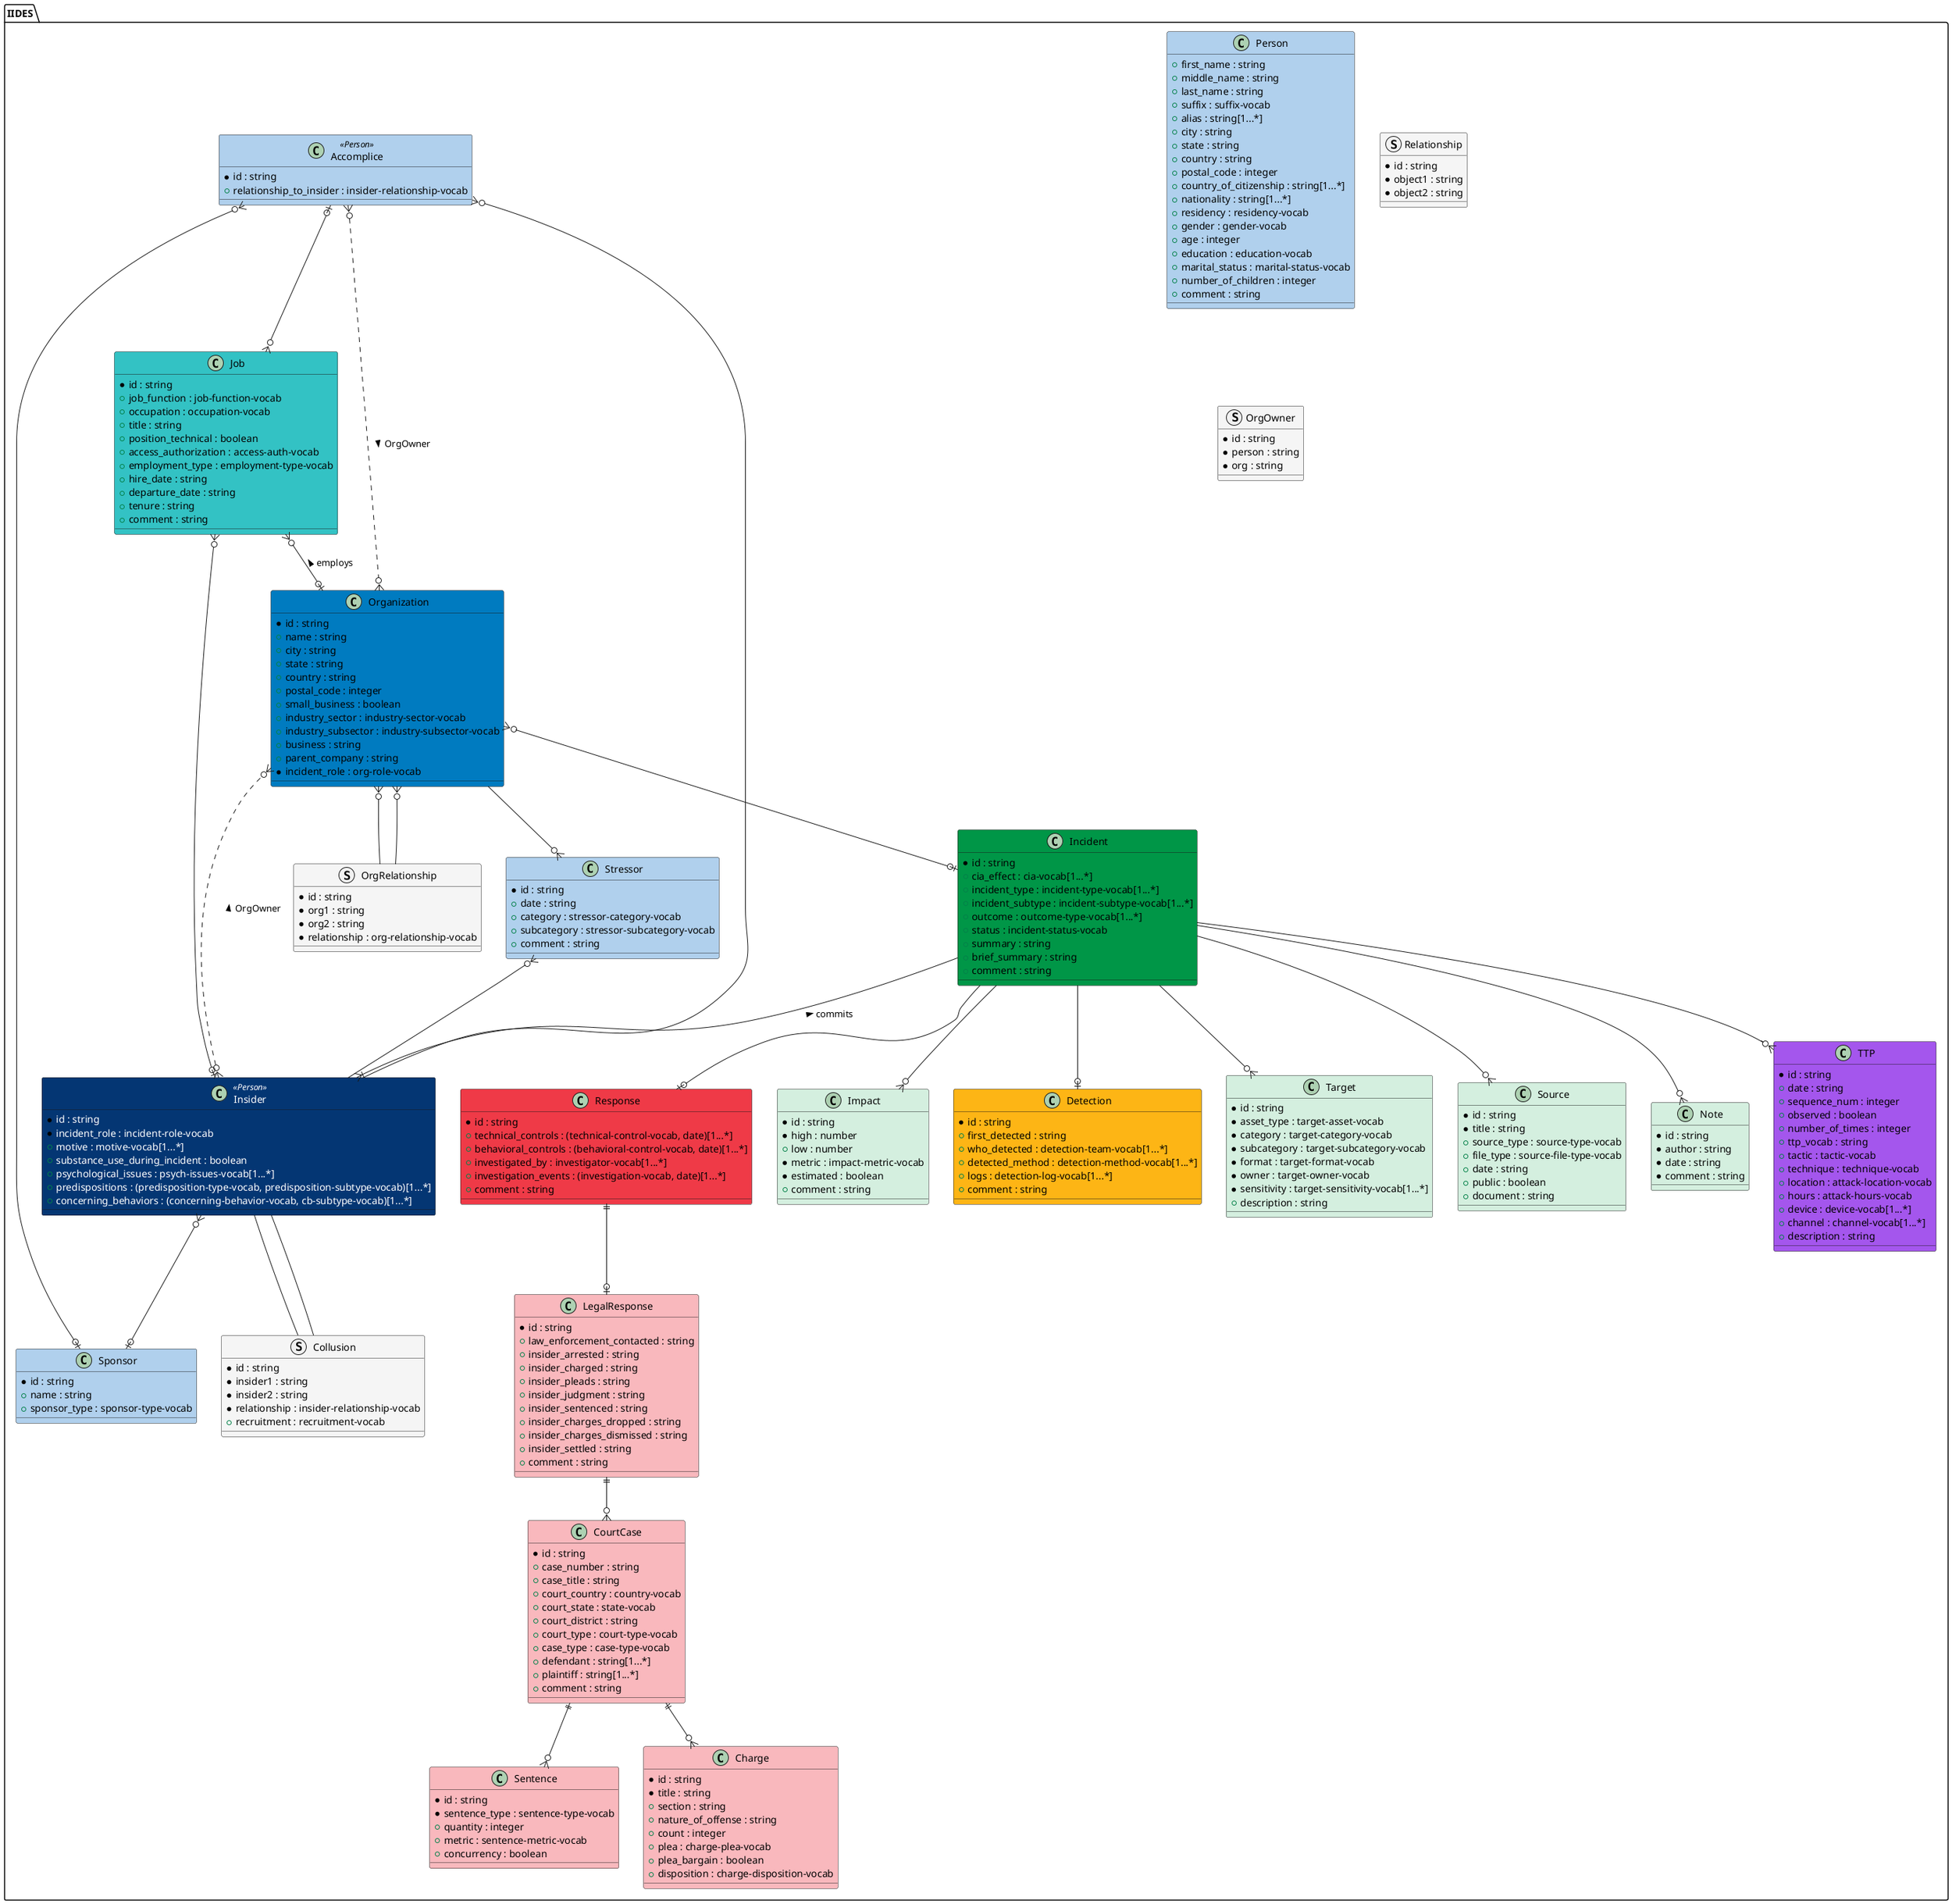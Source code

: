 @startuml IIDES
package "IIDES" #fff {


class Sponsor #b0d0ed {
	* id : string 
	+ name : string 
	+ sponsor_type : sponsor-type-vocab 
}
class Stressor #b0d0ed {
	* id : string 
	+ date : string 
	+ category : stressor-category-vocab 
	+ subcategory : stressor-subcategory-vocab 
	+ comment : string 
}
class Accomplice <<Person>> #b0d0ed {
	* id : string 
	+ relationship_to_insider : insider-relationship-vocab 
}
class Target #D4EFDF {
	* id : string 
	* asset_type : target-asset-vocab 
	* category : target-category-vocab 
	* subcategory : target-subcategory-vocab 
	* format : target-format-vocab 
	* owner : target-owner-vocab 
	* sensitivity : target-sensitivity-vocab[1...*] 
	+ description : string 
}
class Incident #009647 {
	* id : string 
	+ cia_effect : cia-vocab[1...*] 
	+ incident_type : incident-type-vocab[1...*] 
	+ incident_subtype : incident-subtype-vocab[1...*] 
	+ outcome : outcome-type-vocab[1...*] 
	+ status : incident-status-vocab 
	+ summary : string 
	+ brief_summary : string 
	+ comment : string 
}
class Source #D4EFDF {
	* id : string 
	* title : string 
	+ source_type : source-type-vocab 
	+ file_type : source-file-type-vocab 
	+ date : string 
	+ public : boolean 
	+ document : string 
}
class LegalResponse #f9b8bd {
	* id : string 
	+ law_enforcement_contacted : string 
	+ insider_arrested : string 
	+ insider_charged : string 
	+ insider_pleads : string 
	+ insider_judgment : string 
	+ insider_sentenced : string 
	+ insider_charges_dropped : string 
	+ insider_charges_dismissed : string 
	+ insider_settled : string 
	+ comment : string 
}
class Person #b0d0ed {
	+ first_name : string 
	+ middle_name : string 
	+ last_name : string 
	+ suffix : suffix-vocab 
	+ alias : string[1...*] 
	+ city : string 
	+ state : string 
	+ country : string 
	+ postal_code : integer 
	+ country_of_citizenship : string[1...*] 
	+ nationality : string[1...*] 
	+ residency : residency-vocab 
	+ gender : gender-vocab 
	+ age : integer 
	+ education : education-vocab 
	+ marital_status : marital-status-vocab 
	+ number_of_children : integer 
	+ comment : string 
}
class Note #D4EFDF {
	* id : string 
	* author : string 
	* date : string 
	* comment : string 
}
class Sentence #f9b8bd {
	* id : string 
	* sentence_type : sentence-type-vocab 
	+ quantity : integer 
	+ metric : sentence-metric-vocab 
	+ concurrency : boolean 
}
class TTP #A456ED {
	* id : string 
	+ date : string 
	+ sequence_num : integer 
	+ observed : boolean 
	+ number_of_times : integer 
	+ ttp_vocab : string 
	+ tactic : tactic-vocab 
	+ technique : technique-vocab 
	+ location : attack-location-vocab 
	+ hours : attack-hours-vocab 
	+ device : device-vocab[1...*] 
	+ channel : channel-vocab[1...*] 
	+ description : string 
}
class Job #33c2C4 {
	* id : string 
	+ job_function : job-function-vocab 
	+ occupation : occupation-vocab 
	+ title : string 
	+ position_technical : boolean 
	+ access_authorization : access-auth-vocab 
	+ employment_type : employment-type-vocab 
	+ hire_date : string 
	+ departure_date : string 
	+ tenure : string 
	+ comment : string 
}
class Charge #f9b8bd {
	* id : string 
	* title : string 
	+ section : string 
	+ nature_of_offense : string 
	+ count : integer 
	+ plea : charge-plea-vocab 
	+ plea_bargain : boolean 
	+ disposition : charge-disposition-vocab 
}
class Impact #D4EFDF {
	* id : string 
	* high : number 
	+ low : number 
	* metric : impact-metric-vocab 
	* estimated : boolean 
	+ comment : string 
}
class Organization #007BC0 {
	* id : string 
	+ name : string 
	+ city : string 
	+ state : string 
	+ country : string 
	+ postal_code : integer 
	+ small_business : boolean 
	+ industry_sector : industry-sector-vocab 
	+ industry_subsector : industry-subsector-vocab 
	+ business : string 
	+ parent_company : string 
	* incident_role : org-role-vocab 
}
class CourtCase #f9b8bd {
	* id : string 
	+ case_number : string 
	+ case_title : string 
	+ court_country : country-vocab 
	+ court_state : state-vocab 
	+ court_district : string 
	+ court_type : court-type-vocab 
	+ case_type : case-type-vocab 
	+ defendant : string[1...*] 
	+ plaintiff : string[1...*] 
	+ comment : string 
}
class Insider <<Person>> #043673;text:white {
	* id : string 
	* incident_role : incident-role-vocab 
	+ motive : motive-vocab[1...*] 
	+ substance_use_during_incident : boolean 
	+ psychological_issues : psych-issues-vocab[1...*] 
	+ predispositions : ({field} predisposition-type-vocab, predisposition-subtype-vocab)[1...*] 
	+ concerning_behaviors : ({field} concerning-behavior-vocab, cb-subtype-vocab)[1...*] 
}
class Response #EF3A47 {
	* id : string 
	+ technical_controls : ({field} technical-control-vocab, date)[1...*] 
	+ behavioral_controls : ({field} behavioral-control-vocab, date)[1...*] 
	+ investigated_by : investigator-vocab[1...*] 
	+ investigation_events : ({field} investigation-vocab, date)[1...*] 
	+ comment : string 
}
class Detection #FDB515 {
	* id : string 
	+ first_detected : string 
	+ who_detected : detection-team-vocab[1...*] 
	+ detected_method : detection-method-vocab[1...*] 
	+ logs : detection-log-vocab[1...*] 
	+ comment : string 
}
struct OrgRelationship #F5F5F5 {
	* id : string 
	* org1 : string 
	* org2 : string 
	* relationship : org-relationship-vocab 
}
struct Relationship #F5F5F5 {
	* id : string 
	* object1 : string 
	* object2 : string 
}
struct OrgOwner #F5F5F5 {
	* id : string 
	* person : string 
	* org : string 
}
struct Collusion #F5F5F5 {
	* id : string 
	* insider1 : string 
	* insider2 : string 
	* relationship : insider-relationship-vocab 
	+ recruitment : recruitment-vocab 
}

    Insider --o{ Accomplice
    Incident --|{ Insider : commits <
    Accomplice |o--o{ Job
    Job }o--o| Organization : employs <
    Insider |o--o{ Job
    Organization }o--o| Incident
    Organization }o-- OrgRelationship
    OrgRelationship --o{ Organization
    Insider }o--o| Sponsor
    Accomplice }o--o| Sponsor
    Insider }o..o{ Organization : OrgOwner >
    Accomplice }o..o{ Organization : OrgOwner >
    Insider -- Collusion
    Collusion -- Insider
    Incident --o{ Impact
    Incident --o{ Target
    Incident --o{ Source
    Incident --o{ Note
    CourtCase ||--o{ Charge
    CourtCase ||--o{ Sentence
    Incident --o| Detection
    Incident --o| Response
    Response ||--o| LegalResponse
    LegalResponse ||--o{ CourtCase
    Organization --o{ Stressor
    Stressor }o-- Insider
    Incident --o{ TTP
}
@enduml